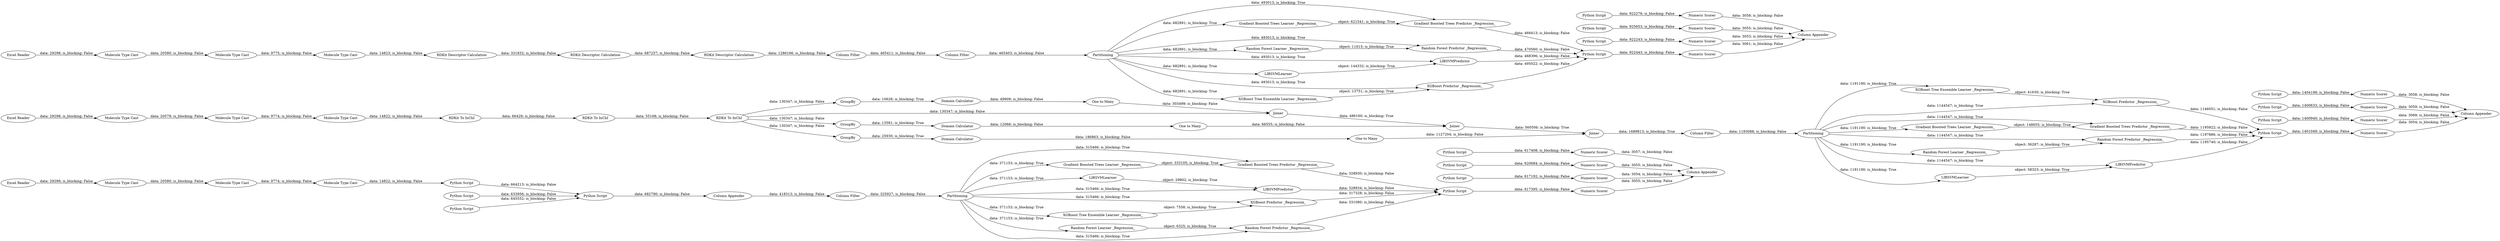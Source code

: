digraph {
	"-751907738241195939_683" [label="Python Script"]
	"-4537240592973617072_950" [label="XGBoost Tree Ensemble Learner _Regression_"]
	"-4537240592973617072_964" [label="Excel Reader"]
	"-3322089256114123270_289" [label=Joiner]
	"-4537240592973617072_951" [label="XGBoost Predictor _Regression_"]
	"3008079732977920735_11" [label="RDKit To InChI"]
	"-3322089256114123270_262" [label=GroupBy]
	"-4537240592973617072_913" [label="Gradient Boosted Trees Predictor _Regression_"]
	"-3255349709250539617_687" [label="Column Appender"]
	"-1836377630285012007_150" [label="Python Script"]
	"-170299433890160913_686" [label="Numeric Scorer"]
	"-3322089256114123270_264" [label="One to Many"]
	"-4537240592973617072_404" [label="Gradient Boosted Trees Predictor _Regression_"]
	"-1836377630285012007_162" [label="Python Script"]
	"-3255349709250539617_685" [label="Python Script"]
	"-4537240592973617072_961" [label="Excel Reader"]
	"3008079732977920735_4" [label="Molecule Type Cast"]
	"-4537240592973617072_407" [label=LIBSVMPredictor]
	"-4537240592973617072_957" [label="Gradient Boosted Trees Predictor _Regression_"]
	"-4537240592973617072_706" [label="Column Filter"]
	"-3322089256114123270_283" [label="Domain Calculator"]
	"-4537240592973617072_960" [label="Excel Reader"]
	"-170299433890160913_682" [label="Numeric Scorer"]
	"-4537240592973617072_377" [label="Random Forest Learner _Regression_"]
	"-4537240592973617072_949" [label="Random Forest Learner _Regression_"]
	"-4537240592973617072_910" [label=LIBSVMLearner]
	"-1836377630285012007_271" [label="Column Appender"]
	"-3255349709250539617_682" [label="Numeric Scorer"]
	"-3322089256114123270_265" [label=GroupBy]
	"-4691494179648975356_4" [label="Molecule Type Cast"]
	"-751907738241195939_686" [label="Numeric Scorer"]
	"-4537240592973617072_909" [label="Gradient Boosted Trees Learner _Regression_"]
	"-170299433890160913_681" [label="Python Script"]
	"-170299433890160913_683" [label="Python Script"]
	"-4537240592973617072_904" [label="Random Forest Predictor _Regression_"]
	"-751907738241195939_687" [label="Column Appender"]
	"-3322089256114123270_266" [label=GroupBy]
	"-1836377630285012007_147" [label="Python Script"]
	"-4691494179648975356_3" [label="Molecule Type Cast"]
	"8106827331602616339_278" [label="Column Filter"]
	"-3322089256114123270_282" [label="Domain Calculator"]
	"-4537240592973617072_576" [label=Partitioning]
	"-170299433890160913_399" [label="Numeric Scorer"]
	"-3255349709250539617_680" [label="Python Script"]
	"-170299433890160913_680" [label="Python Script"]
	"-4537240592973617072_953" [label="Random Forest Predictor _Regression_"]
	"-4537240592973617072_375" [label="XGBoost Predictor _Regression_"]
	"-4537240592973617072_952" [label="Column Filter"]
	"-3322089256114123270_290" [label=Joiner]
	"-3255349709250539617_683" [label="Python Script"]
	"-170299433890160913_685" [label="Python Script"]
	"-4537240592973617072_914" [label="Random Forest Learner _Regression_"]
	"-3255349709250539617_686" [label="Numeric Scorer"]
	"8106827331602616339_277" [label="RDKit Descriptor Calculation"]
	"-4537240592973617072_383" [label="Gradient Boosted Trees Learner _Regression_"]
	"-3322089256114123270_288" [label=Joiner]
	"3008079732977920735_13" [label="RDKit To InChI"]
	"-3322089256114123270_263" [label="One to Many"]
	"-4537240592973617072_911" [label="XGBoost Tree Ensemble Learner _Regression_"]
	"-4691494179648975356_5" [label="Molecule Type Cast"]
	"-3322089256114123270_284" [label="Domain Calculator"]
	"-4537240592973617072_947" [label="Gradient Boosted Trees Learner _Regression_"]
	"-4537240592973617072_682" [label="XGBoost Tree Ensemble Learner _Regression_"]
	"3008079732977920735_5" [label="Molecule Type Cast"]
	"-4537240592973617072_392" [label=LIBSVMLearner]
	"-4537240592973617072_946" [label=Partitioning]
	"8106827331602616339_275" [label="RDKit Descriptor Calculation"]
	"-3322089256114123270_267" [label="One to Many"]
	"-751907738241195939_685" [label="Python Script"]
	"-3255349709250539617_684" [label="Numeric Scorer"]
	"-170299433890160913_687" [label="Column Appender"]
	"3008079732977920735_3" [label="Molecule Type Cast"]
	"966447063384766290_4" [label="Molecule Type Cast"]
	"-751907738241195939_682" [label="Numeric Scorer"]
	"-4537240592973617072_908" [label=Partitioning]
	"-751907738241195939_681" [label="Python Script"]
	"-751907738241195939_684" [label="Numeric Scorer"]
	"-3255349709250539617_399" [label="Numeric Scorer"]
	"-4537240592973617072_402" [label="Random Forest Predictor _Regression_"]
	"-4537240592973617072_906" [label="Column Filter"]
	"-4537240592973617072_905" [label="XGBoost Predictor _Regression_"]
	"-1836377630285012007_146" [label="Python Script"]
	"-4537240592973617072_912" [label=LIBSVMPredictor]
	"-751907738241195939_399" [label="Numeric Scorer"]
	"966447063384766290_3" [label="Molecule Type Cast"]
	"-170299433890160913_684" [label="Numeric Scorer"]
	"966447063384766290_5" [label="Molecule Type Cast"]
	"3008079732977920735_10" [label="RDKit To InChI"]
	"8106827331602616339_276" [label="RDKit Descriptor Calculation"]
	"-751907738241195939_680" [label="Python Script"]
	"-3255349709250539617_681" [label="Python Script"]
	"-4537240592973617072_945" [label=LIBSVMPredictor]
	"-4537240592973617072_948" [label=LIBSVMLearner]
	"-3322089256114123270_284" -> "-3322089256114123270_264" [label="data: 12066; is_blocking: False"]
	"-170299433890160913_685" -> "-170299433890160913_686" [label="data: 1404198; is_blocking: False"]
	"-4537240592973617072_904" -> "-3255349709250539617_680" [label="data: 470560; is_blocking: False"]
	"8106827331602616339_278" -> "-4537240592973617072_906" [label="data: 465411; is_blocking: False"]
	"-4537240592973617072_908" -> "-4537240592973617072_911" [label="data: 682891; is_blocking: True"]
	"-170299433890160913_680" -> "-170299433890160913_399" [label="data: 1401049; is_blocking: False"]
	"-4537240592973617072_383" -> "-4537240592973617072_404" [label="object: 333105; is_blocking: True"]
	"-1836377630285012007_146" -> "-1836377630285012007_150" [label="data: 645552; is_blocking: False"]
	"-751907738241195939_681" -> "-751907738241195939_682" [label="data: 617192; is_blocking: False"]
	"-4537240592973617072_946" -> "-4537240592973617072_951" [label="data: 1144547; is_blocking: True"]
	"-1836377630285012007_271" -> "-4537240592973617072_706" [label="data: 418313; is_blocking: False"]
	"-751907738241195939_680" -> "-751907738241195939_399" [label="data: 617395; is_blocking: False"]
	"-751907738241195939_686" -> "-751907738241195939_687" [label="data: 3055; is_blocking: False"]
	"-4537240592973617072_908" -> "-4537240592973617072_909" [label="data: 682891; is_blocking: True"]
	"-4537240592973617072_908" -> "-4537240592973617072_912" [label="data: 493013; is_blocking: True"]
	"-170299433890160913_684" -> "-170299433890160913_687" [label="data: 3069; is_blocking: False"]
	"-4537240592973617072_682" -> "-4537240592973617072_375" [label="object: 7558; is_blocking: True"]
	"-4537240592973617072_913" -> "-3255349709250539617_680" [label="data: 468413; is_blocking: False"]
	"-751907738241195939_682" -> "-751907738241195939_687" [label="data: 3054; is_blocking: False"]
	"-4537240592973617072_911" -> "-4537240592973617072_905" [label="object: 13751; is_blocking: True"]
	"-4537240592973617072_964" -> "3008079732977920735_3" [label="data: 29298; is_blocking: False"]
	"3008079732977920735_11" -> "3008079732977920735_13" [label="data: 55168; is_blocking: False"]
	"-3255349709250539617_685" -> "-3255349709250539617_686" [label="data: 925653; is_blocking: False"]
	"3008079732977920735_13" -> "-3322089256114123270_288" [label="data: 130347; is_blocking: False"]
	"-4537240592973617072_910" -> "-4537240592973617072_912" [label="object: 144332; is_blocking: True"]
	"-3322089256114123270_289" -> "-3322089256114123270_290" [label="data: 560506; is_blocking: True"]
	"-4537240592973617072_947" -> "-4537240592973617072_957" [label="object: 148655; is_blocking: True"]
	"-4537240592973617072_905" -> "-3255349709250539617_680" [label="data: 495022; is_blocking: False"]
	"-4537240592973617072_576" -> "-4537240592973617072_404" [label="data: 315466; is_blocking: True"]
	"-751907738241195939_685" -> "-751907738241195939_686" [label="data: 620684; is_blocking: False"]
	"966447063384766290_5" -> "8106827331602616339_275" [label="data: 14823; is_blocking: False"]
	"-4537240592973617072_576" -> "-4537240592973617072_392" [label="data: 371153; is_blocking: True"]
	"-4537240592973617072_946" -> "-4537240592973617072_948" [label="data: 1191190; is_blocking: True"]
	"-4537240592973617072_950" -> "-4537240592973617072_951" [label="object: 41630; is_blocking: True"]
	"-4691494179648975356_4" -> "-4691494179648975356_5" [label="data: 9774; is_blocking: False"]
	"-4537240592973617072_706" -> "-4537240592973617072_576" [label="data: 325927; is_blocking: False"]
	"-4537240592973617072_576" -> "-4537240592973617072_682" [label="data: 371153; is_blocking: True"]
	"-170299433890160913_681" -> "-170299433890160913_682" [label="data: 1400633; is_blocking: False"]
	"-4537240592973617072_949" -> "-4537240592973617072_953" [label="object: 36287; is_blocking: True"]
	"-4537240592973617072_402" -> "-751907738241195939_680" [label="data: 331080; is_blocking: False"]
	"-4537240592973617072_951" -> "-170299433890160913_680" [label="data: 1146051; is_blocking: False"]
	"-3322089256114123270_267" -> "-3322089256114123270_290" [label="data: 1127204; is_blocking: False"]
	"3008079732977920735_3" -> "3008079732977920735_4" [label="data: 20579; is_blocking: False"]
	"966447063384766290_3" -> "966447063384766290_4" [label="data: 20580; is_blocking: False"]
	"-3255349709250539617_682" -> "-3255349709250539617_687" [label="data: 3058; is_blocking: False"]
	"-4537240592973617072_908" -> "-4537240592973617072_913" [label="data: 493013; is_blocking: True"]
	"-4537240592973617072_576" -> "-4537240592973617072_375" [label="data: 315466; is_blocking: True"]
	"-3322089256114123270_282" -> "-3322089256114123270_267" [label="data: 186863; is_blocking: False"]
	"-1836377630285012007_150" -> "-1836377630285012007_271" [label="data: 682790; is_blocking: False"]
	"-3322089256114123270_283" -> "-3322089256114123270_263" [label="data: 49909; is_blocking: False"]
	"-4537240592973617072_375" -> "-751907738241195939_680" [label="data: 317328; is_blocking: False"]
	"-3322089256114123270_263" -> "-3322089256114123270_288" [label="data: 303499; is_blocking: False"]
	"-4537240592973617072_946" -> "-4537240592973617072_947" [label="data: 1191190; is_blocking: True"]
	"-4537240592973617072_908" -> "-4537240592973617072_905" [label="data: 493013; is_blocking: True"]
	"3008079732977920735_4" -> "3008079732977920735_5" [label="data: 9774; is_blocking: False"]
	"-4537240592973617072_961" -> "966447063384766290_3" [label="data: 29298; is_blocking: False"]
	"-4691494179648975356_5" -> "-1836377630285012007_162" [label="data: 14822; is_blocking: False"]
	"-751907738241195939_684" -> "-751907738241195939_687" [label="data: 3057; is_blocking: False"]
	"-4537240592973617072_392" -> "-4537240592973617072_407" [label="object: 29802; is_blocking: True"]
	"-4691494179648975356_3" -> "-4691494179648975356_4" [label="data: 20580; is_blocking: False"]
	"-3255349709250539617_684" -> "-3255349709250539617_687" [label="data: 3053; is_blocking: False"]
	"-4537240592973617072_407" -> "-751907738241195939_680" [label="data: 328934; is_blocking: False"]
	"-3322089256114123270_290" -> "-4537240592973617072_952" [label="data: 1689813; is_blocking: True"]
	"-3255349709250539617_683" -> "-3255349709250539617_684" [label="data: 922243; is_blocking: False"]
	"-4537240592973617072_576" -> "-4537240592973617072_402" [label="data: 315466; is_blocking: True"]
	"-4537240592973617072_576" -> "-4537240592973617072_383" [label="data: 371153; is_blocking: True"]
	"966447063384766290_4" -> "966447063384766290_5" [label="data: 9775; is_blocking: False"]
	"-4537240592973617072_404" -> "-751907738241195939_680" [label="data: 328930; is_blocking: False"]
	"-170299433890160913_686" -> "-170299433890160913_687" [label="data: 3058; is_blocking: False"]
	"3008079732977920735_10" -> "3008079732977920735_11" [label="data: 66429; is_blocking: False"]
	"8106827331602616339_276" -> "8106827331602616339_277" [label="data: 687257; is_blocking: False"]
	"-751907738241195939_399" -> "-751907738241195939_687" [label="data: 3055; is_blocking: False"]
	"3008079732977920735_13" -> "-3322089256114123270_265" [label="data: 130347; is_blocking: False"]
	"-4537240592973617072_914" -> "-4537240592973617072_904" [label="object: 11615; is_blocking: True"]
	"-4537240592973617072_377" -> "-4537240592973617072_402" [label="object: 6325; is_blocking: True"]
	"-3255349709250539617_399" -> "-3255349709250539617_687" [label="data: 3061; is_blocking: False"]
	"-4537240592973617072_945" -> "-170299433890160913_680" [label="data: 1195740; is_blocking: False"]
	"-170299433890160913_399" -> "-170299433890160913_687" [label="data: 3054; is_blocking: False"]
	"-4537240592973617072_946" -> "-4537240592973617072_957" [label="data: 1144547; is_blocking: True"]
	"-4537240592973617072_576" -> "-4537240592973617072_407" [label="data: 315466; is_blocking: True"]
	"-3322089256114123270_288" -> "-3322089256114123270_289" [label="data: 486160; is_blocking: True"]
	"-1836377630285012007_162" -> "-1836377630285012007_150" [label="data: 664213; is_blocking: False"]
	"-4537240592973617072_909" -> "-4537240592973617072_913" [label="object: 621541; is_blocking: True"]
	"8106827331602616339_277" -> "8106827331602616339_278" [label="data: 1286166; is_blocking: False"]
	"-3322089256114123270_266" -> "-3322089256114123270_282" [label="data: 25930; is_blocking: True"]
	"-170299433890160913_682" -> "-170299433890160913_687" [label="data: 3059; is_blocking: False"]
	"-4537240592973617072_908" -> "-4537240592973617072_910" [label="data: 682891; is_blocking: True"]
	"-4537240592973617072_946" -> "-4537240592973617072_953" [label="data: 1144547; is_blocking: True"]
	"-3255349709250539617_681" -> "-3255349709250539617_682" [label="data: 922276; is_blocking: False"]
	"-4537240592973617072_953" -> "-170299433890160913_680" [label="data: 1197886; is_blocking: False"]
	"-170299433890160913_683" -> "-170299433890160913_684" [label="data: 1400940; is_blocking: False"]
	"3008079732977920735_13" -> "-3322089256114123270_262" [label="data: 130347; is_blocking: False"]
	"-3255349709250539617_686" -> "-3255349709250539617_687" [label="data: 3055; is_blocking: False"]
	"-4537240592973617072_948" -> "-4537240592973617072_945" [label="object: 58323; is_blocking: True"]
	"-4537240592973617072_908" -> "-4537240592973617072_904" [label="data: 493013; is_blocking: True"]
	"-4537240592973617072_946" -> "-4537240592973617072_945" [label="data: 1144547; is_blocking: True"]
	"-3322089256114123270_264" -> "-3322089256114123270_289" [label="data: 66555; is_blocking: False"]
	"-4537240592973617072_960" -> "-4691494179648975356_3" [label="data: 29299; is_blocking: False"]
	"-3322089256114123270_262" -> "-3322089256114123270_283" [label="data: 10628; is_blocking: True"]
	"-3255349709250539617_680" -> "-3255349709250539617_399" [label="data: 922443; is_blocking: False"]
	"8106827331602616339_275" -> "8106827331602616339_276" [label="data: 331832; is_blocking: False"]
	"3008079732977920735_5" -> "3008079732977920735_10" [label="data: 14822; is_blocking: False"]
	"-4537240592973617072_952" -> "-4537240592973617072_946" [label="data: 1193088; is_blocking: False"]
	"-3322089256114123270_265" -> "-3322089256114123270_284" [label="data: 13581; is_blocking: True"]
	"-1836377630285012007_147" -> "-1836377630285012007_150" [label="data: 633956; is_blocking: False"]
	"-4537240592973617072_946" -> "-4537240592973617072_949" [label="data: 1191190; is_blocking: True"]
	"3008079732977920735_13" -> "-3322089256114123270_266" [label="data: 130347; is_blocking: False"]
	"-751907738241195939_683" -> "-751907738241195939_684" [label="data: 617408; is_blocking: False"]
	"-4537240592973617072_957" -> "-170299433890160913_680" [label="data: 1195922; is_blocking: False"]
	"-4537240592973617072_912" -> "-3255349709250539617_680" [label="data: 468396; is_blocking: False"]
	"-4537240592973617072_576" -> "-4537240592973617072_377" [label="data: 371153; is_blocking: True"]
	"-4537240592973617072_946" -> "-4537240592973617072_950" [label="data: 1191190; is_blocking: True"]
	"-4537240592973617072_906" -> "-4537240592973617072_908" [label="data: 465403; is_blocking: False"]
	"-4537240592973617072_908" -> "-4537240592973617072_914" [label="data: 682891; is_blocking: True"]
	rankdir=LR
}
